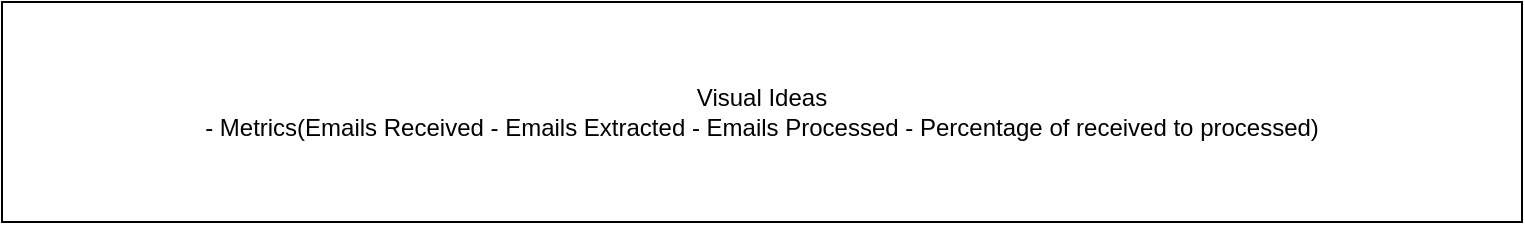 <mxfile version="22.1.16" type="github">
  <diagram name="Page-1" id="90MO_YjmUW0pMVOKElTb">
    <mxGraphModel dx="985" dy="583" grid="1" gridSize="10" guides="1" tooltips="1" connect="1" arrows="1" fold="1" page="1" pageScale="1" pageWidth="827" pageHeight="1169" math="0" shadow="0">
      <root>
        <mxCell id="0" />
        <mxCell id="1" parent="0" />
        <mxCell id="I7iUblfnx8lxJgYY3LSX-1" value="Visual Ideas&lt;br&gt;- Metrics(Emails Received - Emails Extracted - Emails Processed - Percentage of received to processed)" style="rounded=0;whiteSpace=wrap;html=1;" vertex="1" parent="1">
          <mxGeometry x="40" y="40" width="760" height="110" as="geometry" />
        </mxCell>
      </root>
    </mxGraphModel>
  </diagram>
</mxfile>
